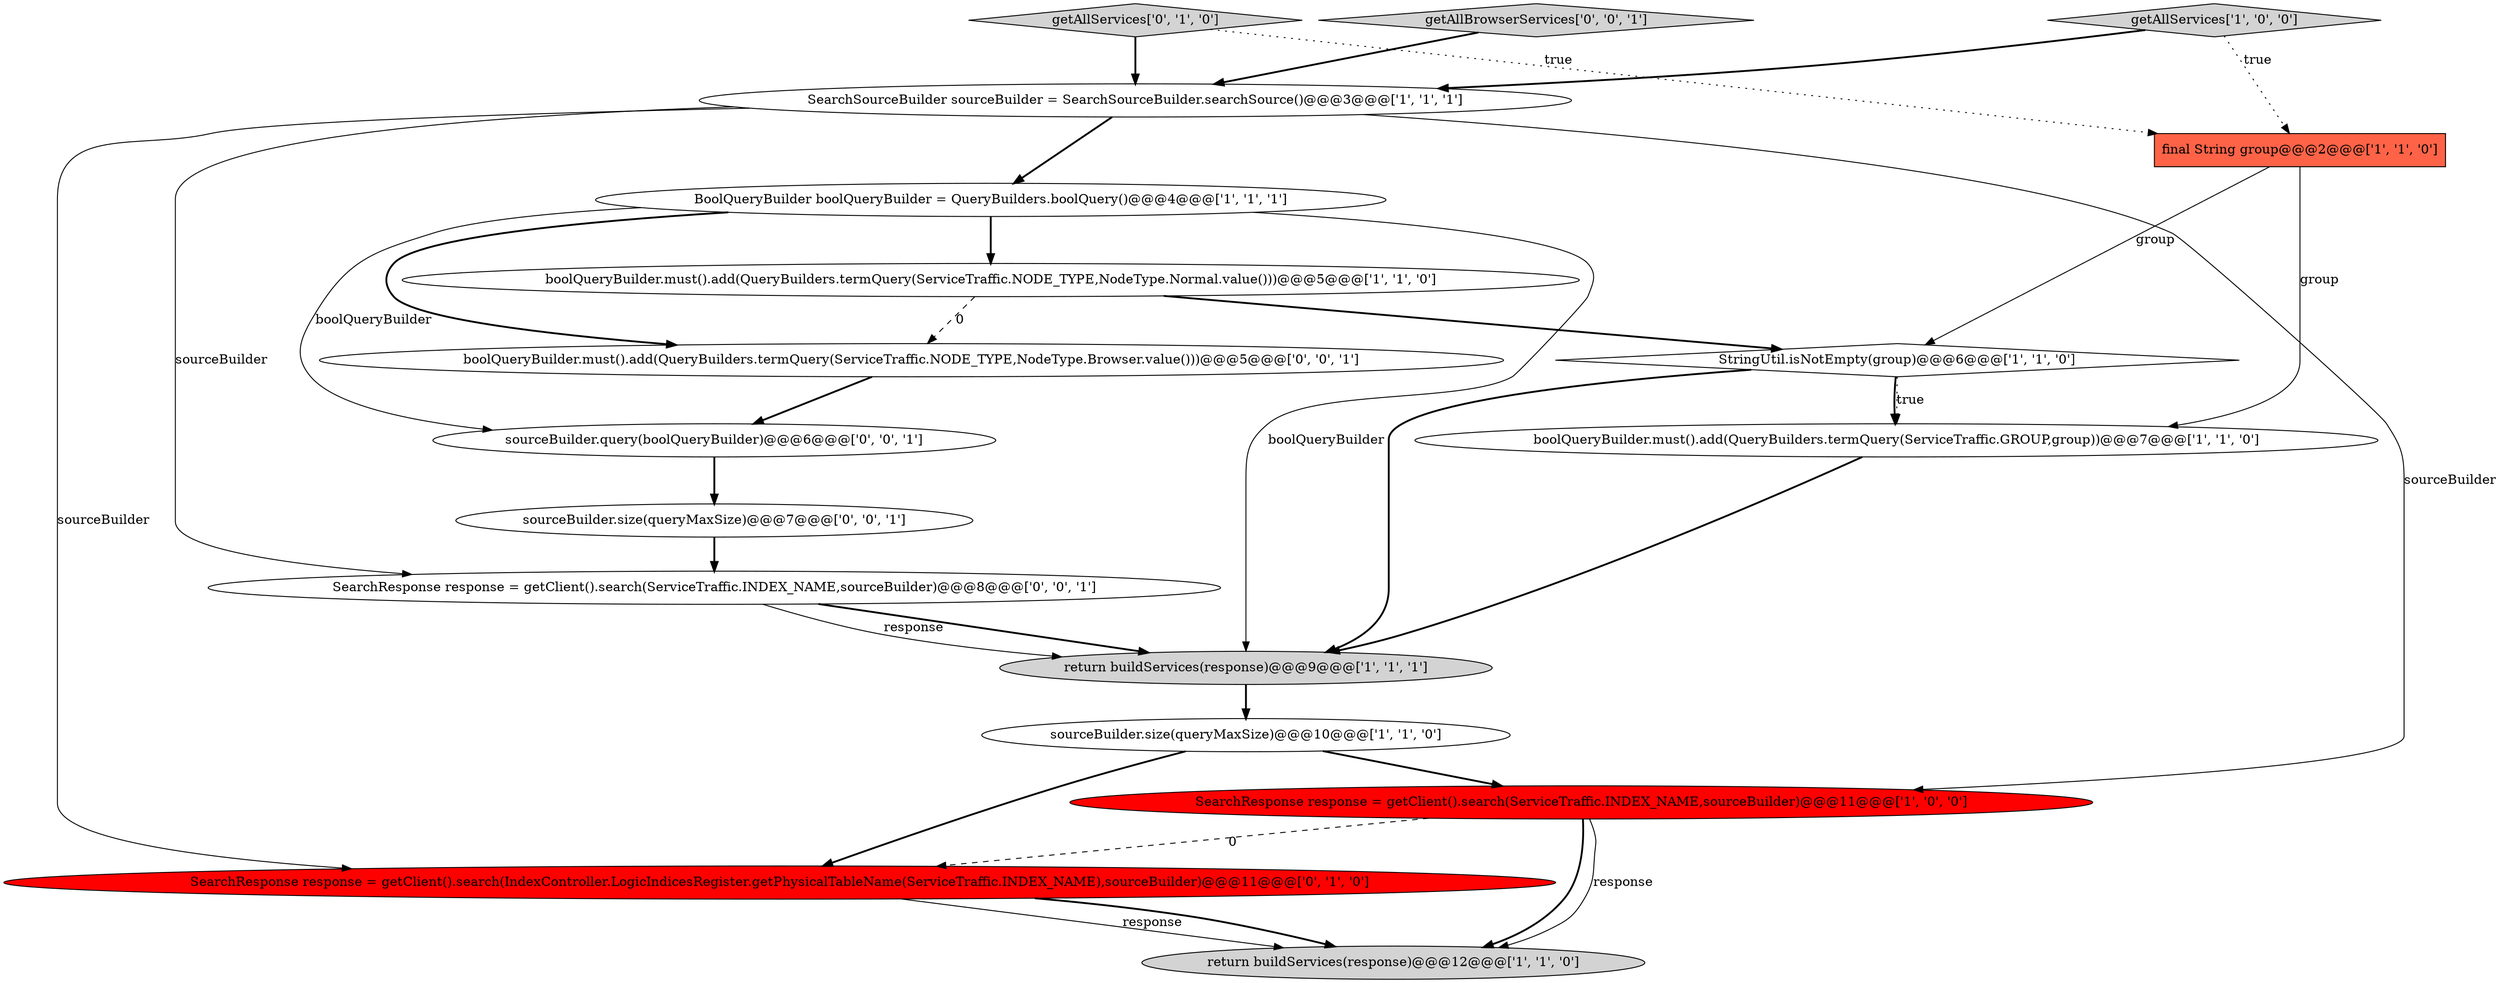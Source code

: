 digraph {
5 [style = filled, label = "return buildServices(response)@@@9@@@['1', '1', '1']", fillcolor = lightgray, shape = ellipse image = "AAA0AAABBB1BBB"];
15 [style = filled, label = "sourceBuilder.size(queryMaxSize)@@@7@@@['0', '0', '1']", fillcolor = white, shape = ellipse image = "AAA0AAABBB3BBB"];
6 [style = filled, label = "SearchSourceBuilder sourceBuilder = SearchSourceBuilder.searchSource()@@@3@@@['1', '1', '1']", fillcolor = white, shape = ellipse image = "AAA0AAABBB1BBB"];
16 [style = filled, label = "boolQueryBuilder.must().add(QueryBuilders.termQuery(ServiceTraffic.NODE_TYPE,NodeType.Browser.value()))@@@5@@@['0', '0', '1']", fillcolor = white, shape = ellipse image = "AAA0AAABBB3BBB"];
3 [style = filled, label = "sourceBuilder.size(queryMaxSize)@@@10@@@['1', '1', '0']", fillcolor = white, shape = ellipse image = "AAA0AAABBB1BBB"];
1 [style = filled, label = "StringUtil.isNotEmpty(group)@@@6@@@['1', '1', '0']", fillcolor = white, shape = diamond image = "AAA0AAABBB1BBB"];
8 [style = filled, label = "final String group@@@2@@@['1', '1', '0']", fillcolor = tomato, shape = box image = "AAA0AAABBB1BBB"];
10 [style = filled, label = "SearchResponse response = getClient().search(ServiceTraffic.INDEX_NAME,sourceBuilder)@@@11@@@['1', '0', '0']", fillcolor = red, shape = ellipse image = "AAA1AAABBB1BBB"];
13 [style = filled, label = "sourceBuilder.query(boolQueryBuilder)@@@6@@@['0', '0', '1']", fillcolor = white, shape = ellipse image = "AAA0AAABBB3BBB"];
7 [style = filled, label = "return buildServices(response)@@@12@@@['1', '1', '0']", fillcolor = lightgray, shape = ellipse image = "AAA0AAABBB1BBB"];
12 [style = filled, label = "getAllServices['0', '1', '0']", fillcolor = lightgray, shape = diamond image = "AAA0AAABBB2BBB"];
4 [style = filled, label = "getAllServices['1', '0', '0']", fillcolor = lightgray, shape = diamond image = "AAA0AAABBB1BBB"];
9 [style = filled, label = "boolQueryBuilder.must().add(QueryBuilders.termQuery(ServiceTraffic.GROUP,group))@@@7@@@['1', '1', '0']", fillcolor = white, shape = ellipse image = "AAA0AAABBB1BBB"];
11 [style = filled, label = "SearchResponse response = getClient().search(IndexController.LogicIndicesRegister.getPhysicalTableName(ServiceTraffic.INDEX_NAME),sourceBuilder)@@@11@@@['0', '1', '0']", fillcolor = red, shape = ellipse image = "AAA1AAABBB2BBB"];
14 [style = filled, label = "getAllBrowserServices['0', '0', '1']", fillcolor = lightgray, shape = diamond image = "AAA0AAABBB3BBB"];
0 [style = filled, label = "BoolQueryBuilder boolQueryBuilder = QueryBuilders.boolQuery()@@@4@@@['1', '1', '1']", fillcolor = white, shape = ellipse image = "AAA0AAABBB1BBB"];
17 [style = filled, label = "SearchResponse response = getClient().search(ServiceTraffic.INDEX_NAME,sourceBuilder)@@@8@@@['0', '0', '1']", fillcolor = white, shape = ellipse image = "AAA0AAABBB3BBB"];
2 [style = filled, label = "boolQueryBuilder.must().add(QueryBuilders.termQuery(ServiceTraffic.NODE_TYPE,NodeType.Normal.value()))@@@5@@@['1', '1', '0']", fillcolor = white, shape = ellipse image = "AAA0AAABBB1BBB"];
1->5 [style = bold, label=""];
5->3 [style = bold, label=""];
0->16 [style = bold, label=""];
17->5 [style = bold, label=""];
16->13 [style = bold, label=""];
4->6 [style = bold, label=""];
12->8 [style = dotted, label="true"];
2->1 [style = bold, label=""];
0->2 [style = bold, label=""];
3->11 [style = bold, label=""];
4->8 [style = dotted, label="true"];
6->10 [style = solid, label="sourceBuilder"];
0->5 [style = solid, label="boolQueryBuilder"];
6->0 [style = bold, label=""];
12->6 [style = bold, label=""];
10->7 [style = bold, label=""];
1->9 [style = bold, label=""];
10->11 [style = dashed, label="0"];
3->10 [style = bold, label=""];
17->5 [style = solid, label="response"];
0->13 [style = solid, label="boolQueryBuilder"];
15->17 [style = bold, label=""];
6->17 [style = solid, label="sourceBuilder"];
8->1 [style = solid, label="group"];
1->9 [style = dotted, label="true"];
2->16 [style = dashed, label="0"];
9->5 [style = bold, label=""];
8->9 [style = solid, label="group"];
13->15 [style = bold, label=""];
10->7 [style = solid, label="response"];
11->7 [style = solid, label="response"];
14->6 [style = bold, label=""];
6->11 [style = solid, label="sourceBuilder"];
11->7 [style = bold, label=""];
}
